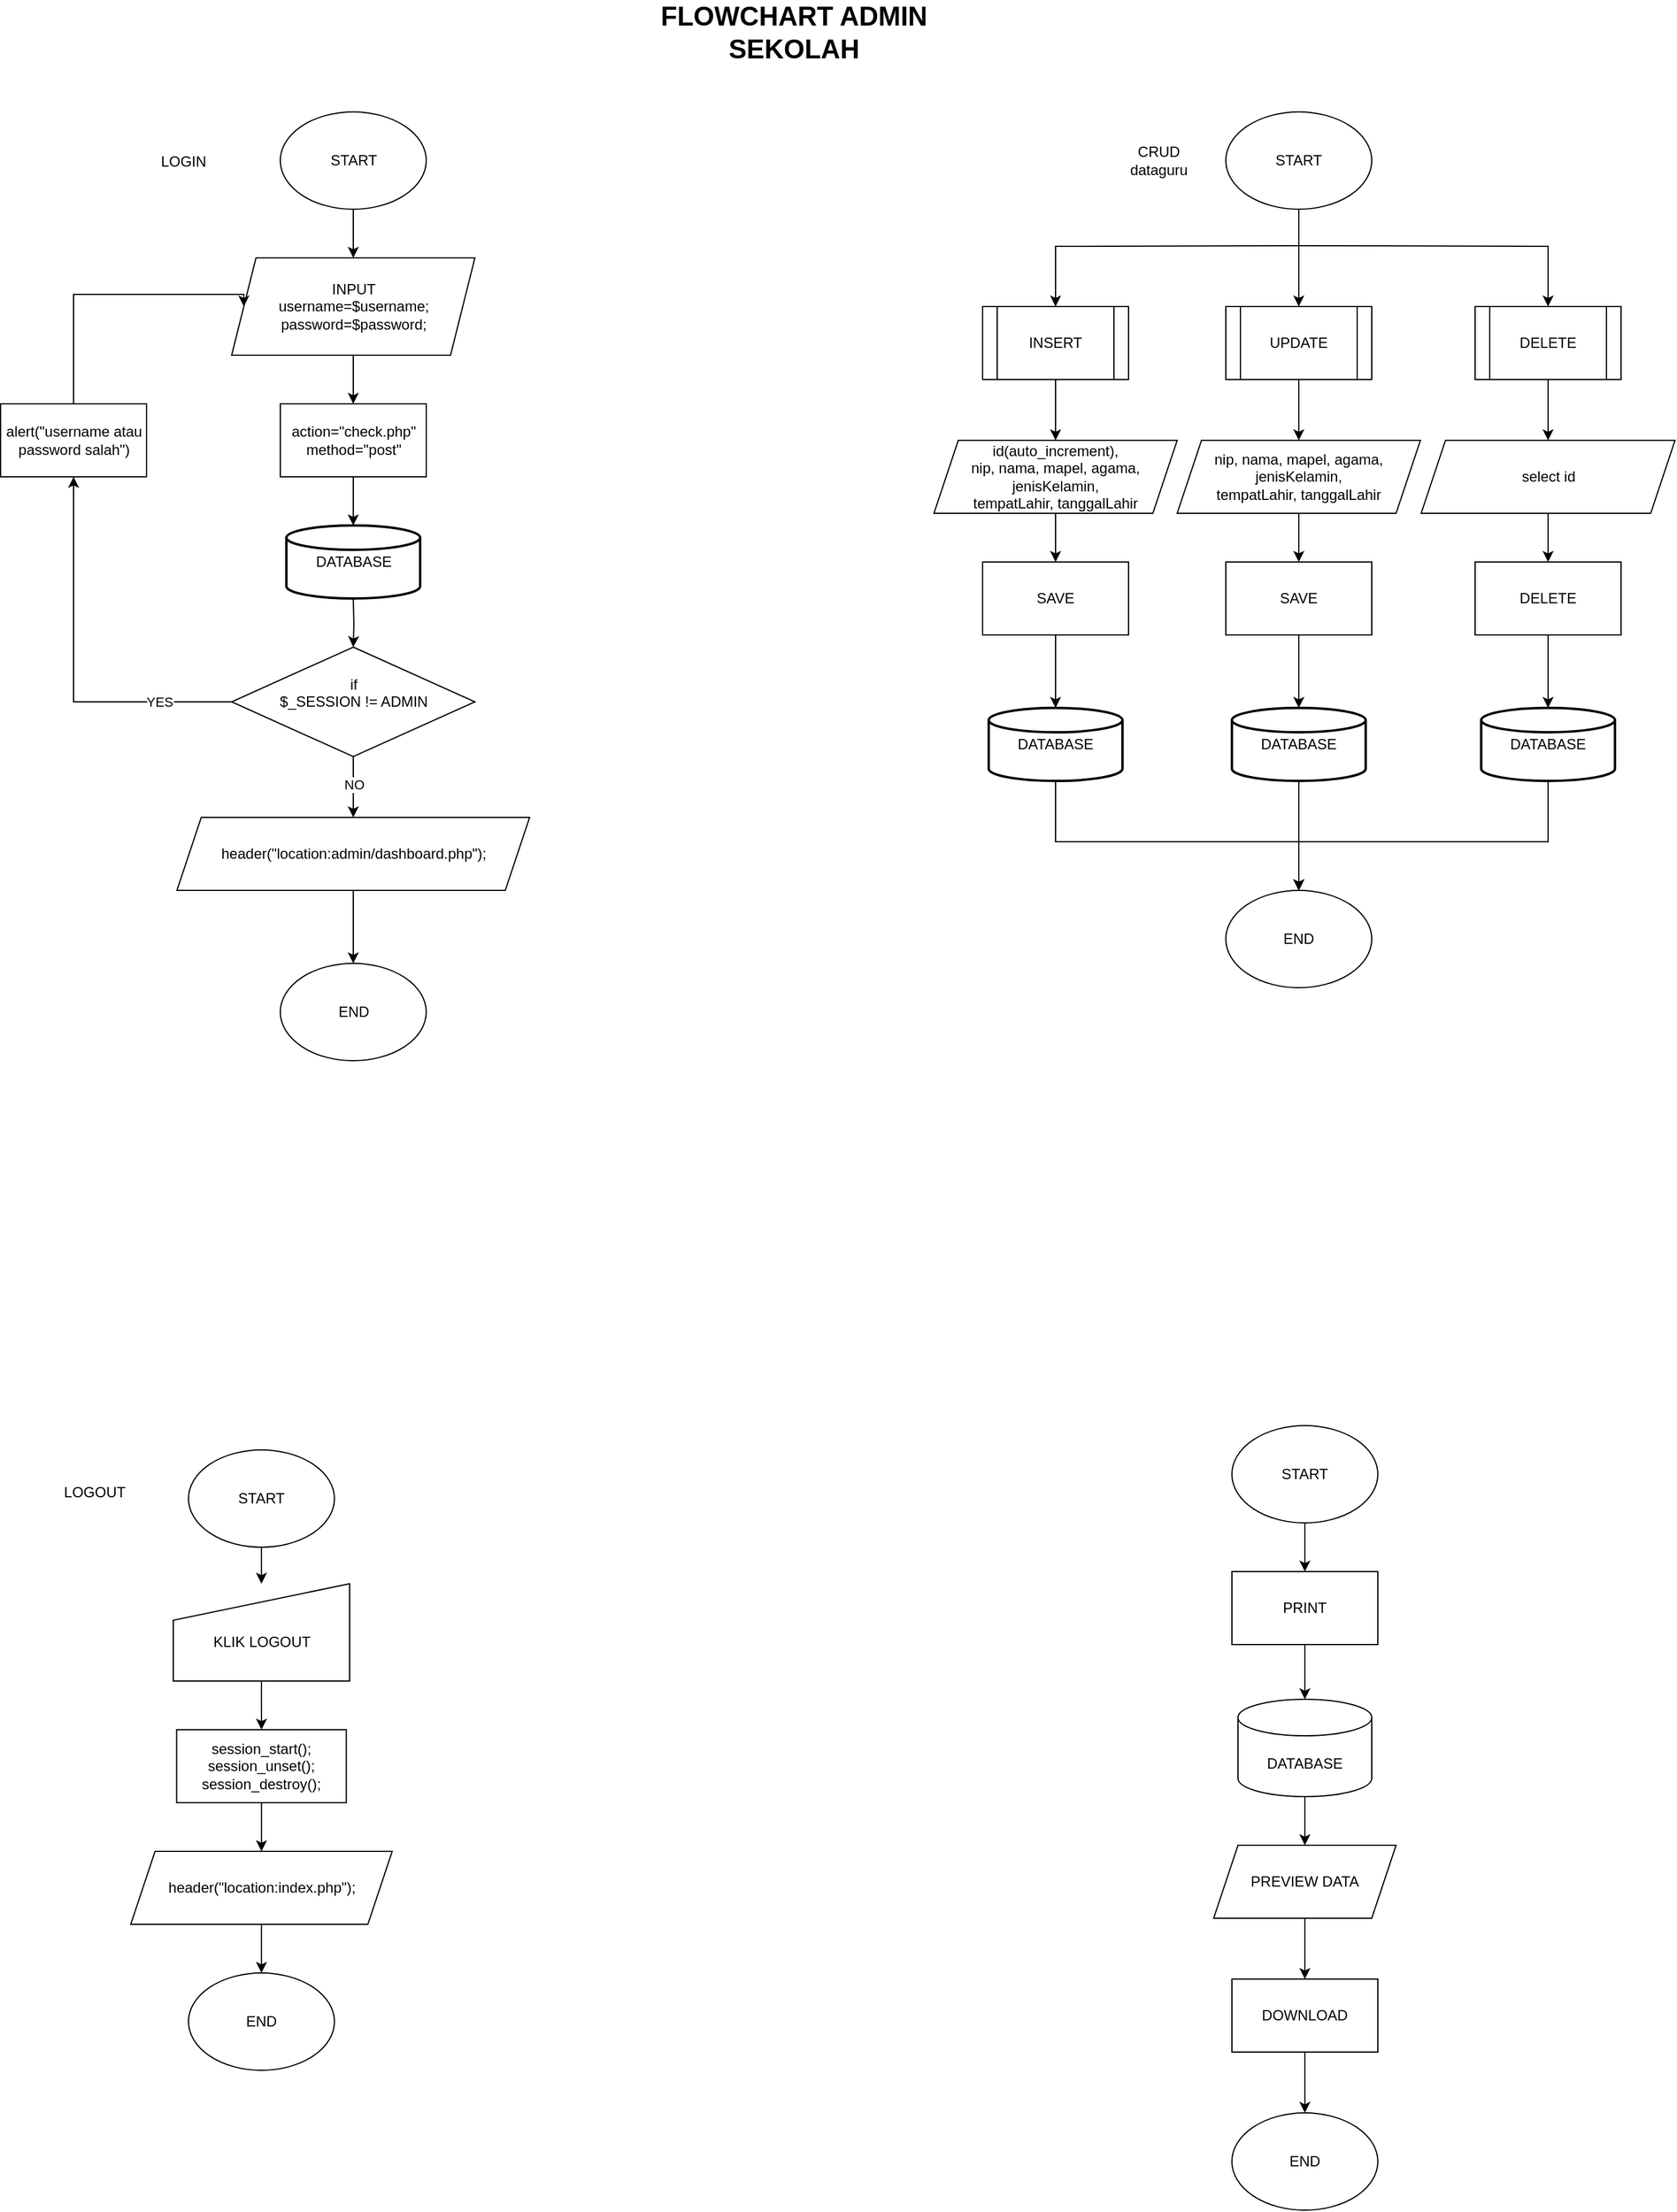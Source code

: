 <mxfile version="23.1.5" type="device">
  <diagram name="Halaman-1" id="E-NZaPJlVpi-lL7HRFll">
    <mxGraphModel dx="1434" dy="836" grid="1" gridSize="10" guides="1" tooltips="1" connect="1" arrows="1" fold="1" page="1" pageScale="1" pageWidth="850" pageHeight="1100" math="0" shadow="0">
      <root>
        <mxCell id="0" />
        <mxCell id="1" parent="0" />
        <mxCell id="omtpWPEofkmbsgMi9ftc-1" style="edgeStyle=orthogonalEdgeStyle;rounded=0;orthogonalLoop=1;jettySize=auto;html=1;exitX=0.5;exitY=1;exitDx=0;exitDy=0;" parent="1" source="omtpWPEofkmbsgMi9ftc-2" target="omtpWPEofkmbsgMi9ftc-4" edge="1">
          <mxGeometry relative="1" as="geometry" />
        </mxCell>
        <mxCell id="omtpWPEofkmbsgMi9ftc-2" value="START" style="ellipse;whiteSpace=wrap;html=1;" parent="1" vertex="1">
          <mxGeometry x="432.5" y="120" width="120" height="80" as="geometry" />
        </mxCell>
        <mxCell id="omtpWPEofkmbsgMi9ftc-3" style="edgeStyle=orthogonalEdgeStyle;rounded=0;orthogonalLoop=1;jettySize=auto;html=1;" parent="1" source="omtpWPEofkmbsgMi9ftc-4" target="omtpWPEofkmbsgMi9ftc-7" edge="1">
          <mxGeometry relative="1" as="geometry" />
        </mxCell>
        <mxCell id="omtpWPEofkmbsgMi9ftc-4" value="INPUT &lt;br&gt;username=$username;&lt;br&gt;password=$password;" style="shape=parallelogram;perimeter=parallelogramPerimeter;whiteSpace=wrap;html=1;fixedSize=1;" parent="1" vertex="1">
          <mxGeometry x="392.5" y="240" width="200" height="80" as="geometry" />
        </mxCell>
        <mxCell id="omtpWPEofkmbsgMi9ftc-5" style="edgeStyle=orthogonalEdgeStyle;rounded=0;orthogonalLoop=1;jettySize=auto;html=1;" parent="1" target="omtpWPEofkmbsgMi9ftc-12" edge="1">
          <mxGeometry relative="1" as="geometry">
            <mxPoint x="492.5" y="520" as="sourcePoint" />
          </mxGeometry>
        </mxCell>
        <mxCell id="omtpWPEofkmbsgMi9ftc-6" style="edgeStyle=orthogonalEdgeStyle;rounded=0;orthogonalLoop=1;jettySize=auto;html=1;" parent="1" source="omtpWPEofkmbsgMi9ftc-7" target="omtpWPEofkmbsgMi9ftc-48" edge="1">
          <mxGeometry relative="1" as="geometry" />
        </mxCell>
        <mxCell id="omtpWPEofkmbsgMi9ftc-7" value="action=&quot;check.php&quot; method=&quot;post&quot;" style="rounded=0;whiteSpace=wrap;html=1;" parent="1" vertex="1">
          <mxGeometry x="432.5" y="360" width="120" height="60" as="geometry" />
        </mxCell>
        <mxCell id="omtpWPEofkmbsgMi9ftc-8" style="edgeStyle=orthogonalEdgeStyle;rounded=0;orthogonalLoop=1;jettySize=auto;html=1;" parent="1" source="omtpWPEofkmbsgMi9ftc-12" target="omtpWPEofkmbsgMi9ftc-14" edge="1">
          <mxGeometry relative="1" as="geometry">
            <mxPoint x="262.5" y="600" as="targetPoint" />
          </mxGeometry>
        </mxCell>
        <mxCell id="omtpWPEofkmbsgMi9ftc-9" value="YES" style="edgeLabel;html=1;align=center;verticalAlign=middle;resizable=0;points=[];" parent="omtpWPEofkmbsgMi9ftc-8" vertex="1" connectable="0">
          <mxGeometry x="0.023" y="-2" relative="1" as="geometry">
            <mxPoint x="68" y="31" as="offset" />
          </mxGeometry>
        </mxCell>
        <mxCell id="omtpWPEofkmbsgMi9ftc-10" style="edgeStyle=orthogonalEdgeStyle;rounded=0;orthogonalLoop=1;jettySize=auto;html=1;" parent="1" source="omtpWPEofkmbsgMi9ftc-12" target="omtpWPEofkmbsgMi9ftc-16" edge="1">
          <mxGeometry relative="1" as="geometry" />
        </mxCell>
        <mxCell id="omtpWPEofkmbsgMi9ftc-11" value="NO" style="edgeLabel;html=1;align=center;verticalAlign=middle;resizable=0;points=[];" parent="omtpWPEofkmbsgMi9ftc-10" vertex="1" connectable="0">
          <mxGeometry x="-0.4" y="2" relative="1" as="geometry">
            <mxPoint x="-2" y="8" as="offset" />
          </mxGeometry>
        </mxCell>
        <mxCell id="omtpWPEofkmbsgMi9ftc-12" value="if &lt;br&gt;$_SESSION != ADMIN&lt;div&gt;&lt;br&gt;&lt;/div&gt;" style="rhombus;whiteSpace=wrap;html=1;" parent="1" vertex="1">
          <mxGeometry x="392.5" y="560" width="200" height="90" as="geometry" />
        </mxCell>
        <mxCell id="omtpWPEofkmbsgMi9ftc-13" style="edgeStyle=orthogonalEdgeStyle;rounded=0;orthogonalLoop=1;jettySize=auto;html=1;entryX=0;entryY=0.5;entryDx=0;entryDy=0;exitX=0.5;exitY=0;exitDx=0;exitDy=0;" parent="1" source="omtpWPEofkmbsgMi9ftc-14" target="omtpWPEofkmbsgMi9ftc-4" edge="1">
          <mxGeometry relative="1" as="geometry">
            <Array as="points">
              <mxPoint x="262.5" y="270" />
            </Array>
          </mxGeometry>
        </mxCell>
        <mxCell id="omtpWPEofkmbsgMi9ftc-14" value="alert(&quot;username atau password salah&quot;)" style="rounded=0;whiteSpace=wrap;html=1;" parent="1" vertex="1">
          <mxGeometry x="202.5" y="360" width="120" height="60" as="geometry" />
        </mxCell>
        <mxCell id="omtpWPEofkmbsgMi9ftc-15" style="edgeStyle=orthogonalEdgeStyle;rounded=0;orthogonalLoop=1;jettySize=auto;html=1;" parent="1" source="omtpWPEofkmbsgMi9ftc-16" target="omtpWPEofkmbsgMi9ftc-17" edge="1">
          <mxGeometry relative="1" as="geometry" />
        </mxCell>
        <mxCell id="omtpWPEofkmbsgMi9ftc-16" value="header(&quot;location:admin/dashboard.php&quot;);" style="shape=parallelogram;perimeter=parallelogramPerimeter;whiteSpace=wrap;html=1;fixedSize=1;" parent="1" vertex="1">
          <mxGeometry x="347.5" y="700" width="290" height="60" as="geometry" />
        </mxCell>
        <mxCell id="omtpWPEofkmbsgMi9ftc-17" value="END" style="ellipse;whiteSpace=wrap;html=1;" parent="1" vertex="1">
          <mxGeometry x="432.5" y="820" width="120" height="80" as="geometry" />
        </mxCell>
        <mxCell id="omtpWPEofkmbsgMi9ftc-18" style="edgeStyle=orthogonalEdgeStyle;rounded=0;orthogonalLoop=1;jettySize=auto;html=1;" parent="1" source="omtpWPEofkmbsgMi9ftc-21" target="omtpWPEofkmbsgMi9ftc-23" edge="1">
          <mxGeometry relative="1" as="geometry" />
        </mxCell>
        <mxCell id="omtpWPEofkmbsgMi9ftc-19" style="edgeStyle=orthogonalEdgeStyle;rounded=0;orthogonalLoop=1;jettySize=auto;html=1;" parent="1" target="omtpWPEofkmbsgMi9ftc-25" edge="1">
          <mxGeometry relative="1" as="geometry">
            <mxPoint x="1270" y="230" as="sourcePoint" />
          </mxGeometry>
        </mxCell>
        <mxCell id="omtpWPEofkmbsgMi9ftc-20" style="edgeStyle=orthogonalEdgeStyle;rounded=0;orthogonalLoop=1;jettySize=auto;html=1;" parent="1" target="omtpWPEofkmbsgMi9ftc-27" edge="1">
          <mxGeometry relative="1" as="geometry">
            <mxPoint x="1270" y="230" as="sourcePoint" />
          </mxGeometry>
        </mxCell>
        <mxCell id="omtpWPEofkmbsgMi9ftc-21" value="START" style="ellipse;whiteSpace=wrap;html=1;" parent="1" vertex="1">
          <mxGeometry x="1210" y="120" width="120" height="80" as="geometry" />
        </mxCell>
        <mxCell id="omtpWPEofkmbsgMi9ftc-22" style="edgeStyle=orthogonalEdgeStyle;rounded=0;orthogonalLoop=1;jettySize=auto;html=1;" parent="1" source="omtpWPEofkmbsgMi9ftc-23" target="omtpWPEofkmbsgMi9ftc-31" edge="1">
          <mxGeometry relative="1" as="geometry" />
        </mxCell>
        <mxCell id="omtpWPEofkmbsgMi9ftc-23" value="UPDATE" style="shape=process;whiteSpace=wrap;html=1;backgroundOutline=1;" parent="1" vertex="1">
          <mxGeometry x="1210" y="280" width="120" height="60" as="geometry" />
        </mxCell>
        <mxCell id="omtpWPEofkmbsgMi9ftc-24" style="edgeStyle=orthogonalEdgeStyle;rounded=0;orthogonalLoop=1;jettySize=auto;html=1;" parent="1" source="omtpWPEofkmbsgMi9ftc-25" target="omtpWPEofkmbsgMi9ftc-29" edge="1">
          <mxGeometry relative="1" as="geometry" />
        </mxCell>
        <mxCell id="omtpWPEofkmbsgMi9ftc-25" value="INSERT" style="shape=process;whiteSpace=wrap;html=1;backgroundOutline=1;" parent="1" vertex="1">
          <mxGeometry x="1010" y="280" width="120" height="60" as="geometry" />
        </mxCell>
        <mxCell id="omtpWPEofkmbsgMi9ftc-26" style="edgeStyle=orthogonalEdgeStyle;rounded=0;orthogonalLoop=1;jettySize=auto;html=1;" parent="1" source="omtpWPEofkmbsgMi9ftc-27" target="omtpWPEofkmbsgMi9ftc-33" edge="1">
          <mxGeometry relative="1" as="geometry" />
        </mxCell>
        <mxCell id="omtpWPEofkmbsgMi9ftc-27" value="DELETE" style="shape=process;whiteSpace=wrap;html=1;backgroundOutline=1;" parent="1" vertex="1">
          <mxGeometry x="1415" y="280" width="120" height="60" as="geometry" />
        </mxCell>
        <mxCell id="omtpWPEofkmbsgMi9ftc-28" style="edgeStyle=orthogonalEdgeStyle;rounded=0;orthogonalLoop=1;jettySize=auto;html=1;exitX=0.5;exitY=1;exitDx=0;exitDy=0;" parent="1" source="omtpWPEofkmbsgMi9ftc-29" target="omtpWPEofkmbsgMi9ftc-36" edge="1">
          <mxGeometry relative="1" as="geometry" />
        </mxCell>
        <mxCell id="omtpWPEofkmbsgMi9ftc-29" value="id(auto_increment),&lt;br&gt;nip, nama, mapel, agama, jenisKelamin,&lt;br&gt;tempatLahir, tanggalLahir" style="shape=parallelogram;perimeter=parallelogramPerimeter;whiteSpace=wrap;html=1;fixedSize=1;" parent="1" vertex="1">
          <mxGeometry x="970" y="390" width="200" height="60" as="geometry" />
        </mxCell>
        <mxCell id="omtpWPEofkmbsgMi9ftc-30" style="edgeStyle=orthogonalEdgeStyle;rounded=0;orthogonalLoop=1;jettySize=auto;html=1;" parent="1" source="omtpWPEofkmbsgMi9ftc-31" target="omtpWPEofkmbsgMi9ftc-38" edge="1">
          <mxGeometry relative="1" as="geometry" />
        </mxCell>
        <mxCell id="omtpWPEofkmbsgMi9ftc-31" value="nip, nama, mapel, agama, jenisKelamin,&lt;br&gt;tempatLahir, tanggalLahir" style="shape=parallelogram;perimeter=parallelogramPerimeter;whiteSpace=wrap;html=1;fixedSize=1;" parent="1" vertex="1">
          <mxGeometry x="1170" y="390" width="200" height="60" as="geometry" />
        </mxCell>
        <mxCell id="omtpWPEofkmbsgMi9ftc-32" style="edgeStyle=orthogonalEdgeStyle;rounded=0;orthogonalLoop=1;jettySize=auto;html=1;" parent="1" source="omtpWPEofkmbsgMi9ftc-33" target="omtpWPEofkmbsgMi9ftc-40" edge="1">
          <mxGeometry relative="1" as="geometry" />
        </mxCell>
        <mxCell id="omtpWPEofkmbsgMi9ftc-33" value="select id" style="shape=parallelogram;perimeter=parallelogramPerimeter;whiteSpace=wrap;html=1;fixedSize=1;" parent="1" vertex="1">
          <mxGeometry x="1370.63" y="390" width="208.75" height="60" as="geometry" />
        </mxCell>
        <mxCell id="omtpWPEofkmbsgMi9ftc-34" value="&lt;font style=&quot;font-size: 22px;&quot;&gt;FLOWCHART ADMIN SEKOLAH&lt;/font&gt;" style="text;html=1;align=center;verticalAlign=middle;whiteSpace=wrap;rounded=0;fontStyle=1" parent="1" vertex="1">
          <mxGeometry x="710" y="40" width="290" height="30" as="geometry" />
        </mxCell>
        <mxCell id="omtpWPEofkmbsgMi9ftc-35" style="edgeStyle=orthogonalEdgeStyle;rounded=0;orthogonalLoop=1;jettySize=auto;html=1;" parent="1" source="omtpWPEofkmbsgMi9ftc-36" target="omtpWPEofkmbsgMi9ftc-42" edge="1">
          <mxGeometry relative="1" as="geometry" />
        </mxCell>
        <mxCell id="omtpWPEofkmbsgMi9ftc-36" value="SAVE" style="rounded=0;whiteSpace=wrap;html=1;" parent="1" vertex="1">
          <mxGeometry x="1010" y="490" width="120" height="60" as="geometry" />
        </mxCell>
        <mxCell id="omtpWPEofkmbsgMi9ftc-37" style="edgeStyle=orthogonalEdgeStyle;rounded=0;orthogonalLoop=1;jettySize=auto;html=1;" parent="1" source="omtpWPEofkmbsgMi9ftc-38" target="omtpWPEofkmbsgMi9ftc-46" edge="1">
          <mxGeometry relative="1" as="geometry">
            <mxPoint x="1270" y="610" as="targetPoint" />
          </mxGeometry>
        </mxCell>
        <mxCell id="omtpWPEofkmbsgMi9ftc-38" value="SAVE" style="rounded=0;whiteSpace=wrap;html=1;" parent="1" vertex="1">
          <mxGeometry x="1210" y="490" width="120" height="60" as="geometry" />
        </mxCell>
        <mxCell id="omtpWPEofkmbsgMi9ftc-39" style="edgeStyle=orthogonalEdgeStyle;rounded=0;orthogonalLoop=1;jettySize=auto;html=1;" parent="1" source="omtpWPEofkmbsgMi9ftc-40" target="omtpWPEofkmbsgMi9ftc-44" edge="1">
          <mxGeometry relative="1" as="geometry" />
        </mxCell>
        <mxCell id="omtpWPEofkmbsgMi9ftc-40" value="DELETE" style="rounded=0;whiteSpace=wrap;html=1;" parent="1" vertex="1">
          <mxGeometry x="1415" y="490" width="120" height="60" as="geometry" />
        </mxCell>
        <mxCell id="omtpWPEofkmbsgMi9ftc-41" style="edgeStyle=orthogonalEdgeStyle;rounded=0;orthogonalLoop=1;jettySize=auto;html=1;entryX=0.5;entryY=0;entryDx=0;entryDy=0;" parent="1" source="omtpWPEofkmbsgMi9ftc-42" target="omtpWPEofkmbsgMi9ftc-47" edge="1">
          <mxGeometry relative="1" as="geometry">
            <Array as="points">
              <mxPoint x="1070" y="720" />
              <mxPoint x="1270" y="720" />
            </Array>
          </mxGeometry>
        </mxCell>
        <mxCell id="omtpWPEofkmbsgMi9ftc-42" value="DATABASE" style="strokeWidth=2;html=1;shape=mxgraph.flowchart.database;whiteSpace=wrap;" parent="1" vertex="1">
          <mxGeometry x="1015" y="610" width="110" height="60" as="geometry" />
        </mxCell>
        <mxCell id="omtpWPEofkmbsgMi9ftc-43" style="edgeStyle=orthogonalEdgeStyle;rounded=0;orthogonalLoop=1;jettySize=auto;html=1;" parent="1" source="omtpWPEofkmbsgMi9ftc-44" target="omtpWPEofkmbsgMi9ftc-47" edge="1">
          <mxGeometry relative="1" as="geometry">
            <Array as="points">
              <mxPoint x="1475" y="720" />
              <mxPoint x="1270" y="720" />
            </Array>
          </mxGeometry>
        </mxCell>
        <mxCell id="omtpWPEofkmbsgMi9ftc-44" value="DATABASE" style="strokeWidth=2;html=1;shape=mxgraph.flowchart.database;whiteSpace=wrap;" parent="1" vertex="1">
          <mxGeometry x="1420" y="610" width="110" height="60" as="geometry" />
        </mxCell>
        <mxCell id="omtpWPEofkmbsgMi9ftc-45" style="edgeStyle=orthogonalEdgeStyle;rounded=0;orthogonalLoop=1;jettySize=auto;html=1;" parent="1" source="omtpWPEofkmbsgMi9ftc-46" target="omtpWPEofkmbsgMi9ftc-47" edge="1">
          <mxGeometry relative="1" as="geometry" />
        </mxCell>
        <mxCell id="omtpWPEofkmbsgMi9ftc-46" value="DATABASE" style="strokeWidth=2;html=1;shape=mxgraph.flowchart.database;whiteSpace=wrap;" parent="1" vertex="1">
          <mxGeometry x="1215" y="610" width="110" height="60" as="geometry" />
        </mxCell>
        <mxCell id="omtpWPEofkmbsgMi9ftc-47" value="END" style="ellipse;whiteSpace=wrap;html=1;" parent="1" vertex="1">
          <mxGeometry x="1210" y="760" width="120" height="80" as="geometry" />
        </mxCell>
        <mxCell id="omtpWPEofkmbsgMi9ftc-48" value="DATABASE" style="strokeWidth=2;html=1;shape=mxgraph.flowchart.database;whiteSpace=wrap;" parent="1" vertex="1">
          <mxGeometry x="437.5" y="460" width="110" height="60" as="geometry" />
        </mxCell>
        <mxCell id="omtpWPEofkmbsgMi9ftc-107" style="edgeStyle=orthogonalEdgeStyle;rounded=0;orthogonalLoop=1;jettySize=auto;html=1;" parent="1" source="omtpWPEofkmbsgMi9ftc-108" target="omtpWPEofkmbsgMi9ftc-110" edge="1">
          <mxGeometry relative="1" as="geometry" />
        </mxCell>
        <mxCell id="omtpWPEofkmbsgMi9ftc-108" value="START" style="ellipse;whiteSpace=wrap;html=1;" parent="1" vertex="1">
          <mxGeometry x="357" y="1220" width="120" height="80" as="geometry" />
        </mxCell>
        <mxCell id="omtpWPEofkmbsgMi9ftc-109" style="edgeStyle=orthogonalEdgeStyle;rounded=0;orthogonalLoop=1;jettySize=auto;html=1;" parent="1" source="omtpWPEofkmbsgMi9ftc-110" target="omtpWPEofkmbsgMi9ftc-112" edge="1">
          <mxGeometry relative="1" as="geometry" />
        </mxCell>
        <mxCell id="omtpWPEofkmbsgMi9ftc-110" value="&lt;br&gt;KLIK LOGOUT" style="shape=manualInput;whiteSpace=wrap;html=1;" parent="1" vertex="1">
          <mxGeometry x="344.5" y="1330" width="145" height="80" as="geometry" />
        </mxCell>
        <mxCell id="omtpWPEofkmbsgMi9ftc-111" style="edgeStyle=orthogonalEdgeStyle;rounded=0;orthogonalLoop=1;jettySize=auto;html=1;" parent="1" source="omtpWPEofkmbsgMi9ftc-112" target="omtpWPEofkmbsgMi9ftc-114" edge="1">
          <mxGeometry relative="1" as="geometry" />
        </mxCell>
        <mxCell id="omtpWPEofkmbsgMi9ftc-112" value="session_start();&lt;br&gt;session_unset();&lt;br&gt;session_destroy();" style="rounded=0;whiteSpace=wrap;html=1;" parent="1" vertex="1">
          <mxGeometry x="347.25" y="1450" width="139.5" height="60" as="geometry" />
        </mxCell>
        <mxCell id="omtpWPEofkmbsgMi9ftc-113" style="edgeStyle=orthogonalEdgeStyle;rounded=0;orthogonalLoop=1;jettySize=auto;html=1;" parent="1" source="omtpWPEofkmbsgMi9ftc-114" target="omtpWPEofkmbsgMi9ftc-115" edge="1">
          <mxGeometry relative="1" as="geometry" />
        </mxCell>
        <mxCell id="omtpWPEofkmbsgMi9ftc-114" value="header(&quot;location:index.php&quot;);" style="shape=parallelogram;perimeter=parallelogramPerimeter;whiteSpace=wrap;html=1;fixedSize=1;" parent="1" vertex="1">
          <mxGeometry x="309.5" y="1550" width="215" height="60" as="geometry" />
        </mxCell>
        <mxCell id="omtpWPEofkmbsgMi9ftc-115" value="END" style="ellipse;whiteSpace=wrap;html=1;" parent="1" vertex="1">
          <mxGeometry x="357" y="1650" width="120" height="80" as="geometry" />
        </mxCell>
        <mxCell id="omtpWPEofkmbsgMi9ftc-116" value="LOGOUT" style="text;html=1;align=center;verticalAlign=middle;whiteSpace=wrap;rounded=0;" parent="1" vertex="1">
          <mxGeometry x="250" y="1240" width="60" height="30" as="geometry" />
        </mxCell>
        <mxCell id="omtpWPEofkmbsgMi9ftc-119" value="CRUD dataguru" style="text;html=1;align=center;verticalAlign=middle;whiteSpace=wrap;rounded=0;" parent="1" vertex="1">
          <mxGeometry x="1125" y="145" width="60" height="30" as="geometry" />
        </mxCell>
        <mxCell id="omtpWPEofkmbsgMi9ftc-120" value="LOGIN" style="text;html=1;align=center;verticalAlign=middle;whiteSpace=wrap;rounded=0;" parent="1" vertex="1">
          <mxGeometry x="323" y="146" width="60" height="30" as="geometry" />
        </mxCell>
        <mxCell id="LQXbi6aqqrUBuZicACaJ-3" style="edgeStyle=orthogonalEdgeStyle;rounded=0;orthogonalLoop=1;jettySize=auto;html=1;" edge="1" parent="1" source="iKk3xuGo4bmwgoDcE78T-2" target="LQXbi6aqqrUBuZicACaJ-2">
          <mxGeometry relative="1" as="geometry" />
        </mxCell>
        <mxCell id="iKk3xuGo4bmwgoDcE78T-2" value="START" style="ellipse;whiteSpace=wrap;html=1;" parent="1" vertex="1">
          <mxGeometry x="1215" y="1200" width="120" height="80" as="geometry" />
        </mxCell>
        <mxCell id="iKk3xuGo4bmwgoDcE78T-5" style="edgeStyle=orthogonalEdgeStyle;rounded=0;orthogonalLoop=1;jettySize=auto;html=1;" parent="1" source="iKk3xuGo4bmwgoDcE78T-6" target="iKk3xuGo4bmwgoDcE78T-10" edge="1">
          <mxGeometry relative="1" as="geometry" />
        </mxCell>
        <mxCell id="iKk3xuGo4bmwgoDcE78T-6" value="PREVIEW DATA" style="shape=parallelogram;perimeter=parallelogramPerimeter;whiteSpace=wrap;html=1;fixedSize=1;" parent="1" vertex="1">
          <mxGeometry x="1200" y="1545" width="150" height="60" as="geometry" />
        </mxCell>
        <mxCell id="iKk3xuGo4bmwgoDcE78T-7" style="edgeStyle=orthogonalEdgeStyle;rounded=0;orthogonalLoop=1;jettySize=auto;html=1;" parent="1" source="iKk3xuGo4bmwgoDcE78T-8" target="iKk3xuGo4bmwgoDcE78T-6" edge="1">
          <mxGeometry relative="1" as="geometry" />
        </mxCell>
        <mxCell id="iKk3xuGo4bmwgoDcE78T-8" value="DATABASE" style="shape=cylinder3;whiteSpace=wrap;html=1;boundedLbl=1;backgroundOutline=1;size=15;" parent="1" vertex="1">
          <mxGeometry x="1220" y="1425" width="110" height="80" as="geometry" />
        </mxCell>
        <mxCell id="iKk3xuGo4bmwgoDcE78T-9" style="edgeStyle=orthogonalEdgeStyle;rounded=0;orthogonalLoop=1;jettySize=auto;html=1;" parent="1" source="iKk3xuGo4bmwgoDcE78T-10" target="iKk3xuGo4bmwgoDcE78T-11" edge="1">
          <mxGeometry relative="1" as="geometry" />
        </mxCell>
        <mxCell id="iKk3xuGo4bmwgoDcE78T-10" value="DOWNLOAD" style="rounded=0;whiteSpace=wrap;html=1;" parent="1" vertex="1">
          <mxGeometry x="1215" y="1655" width="120" height="60" as="geometry" />
        </mxCell>
        <mxCell id="iKk3xuGo4bmwgoDcE78T-11" value="END" style="ellipse;whiteSpace=wrap;html=1;" parent="1" vertex="1">
          <mxGeometry x="1215" y="1765" width="120" height="80" as="geometry" />
        </mxCell>
        <mxCell id="LQXbi6aqqrUBuZicACaJ-2" value="PRINT" style="rounded=0;whiteSpace=wrap;html=1;" vertex="1" parent="1">
          <mxGeometry x="1215" y="1320" width="120" height="60" as="geometry" />
        </mxCell>
        <mxCell id="LQXbi6aqqrUBuZicACaJ-5" style="edgeStyle=orthogonalEdgeStyle;rounded=0;orthogonalLoop=1;jettySize=auto;html=1;entryX=0.5;entryY=0;entryDx=0;entryDy=0;entryPerimeter=0;" edge="1" parent="1" source="LQXbi6aqqrUBuZicACaJ-2" target="iKk3xuGo4bmwgoDcE78T-8">
          <mxGeometry relative="1" as="geometry" />
        </mxCell>
      </root>
    </mxGraphModel>
  </diagram>
</mxfile>
